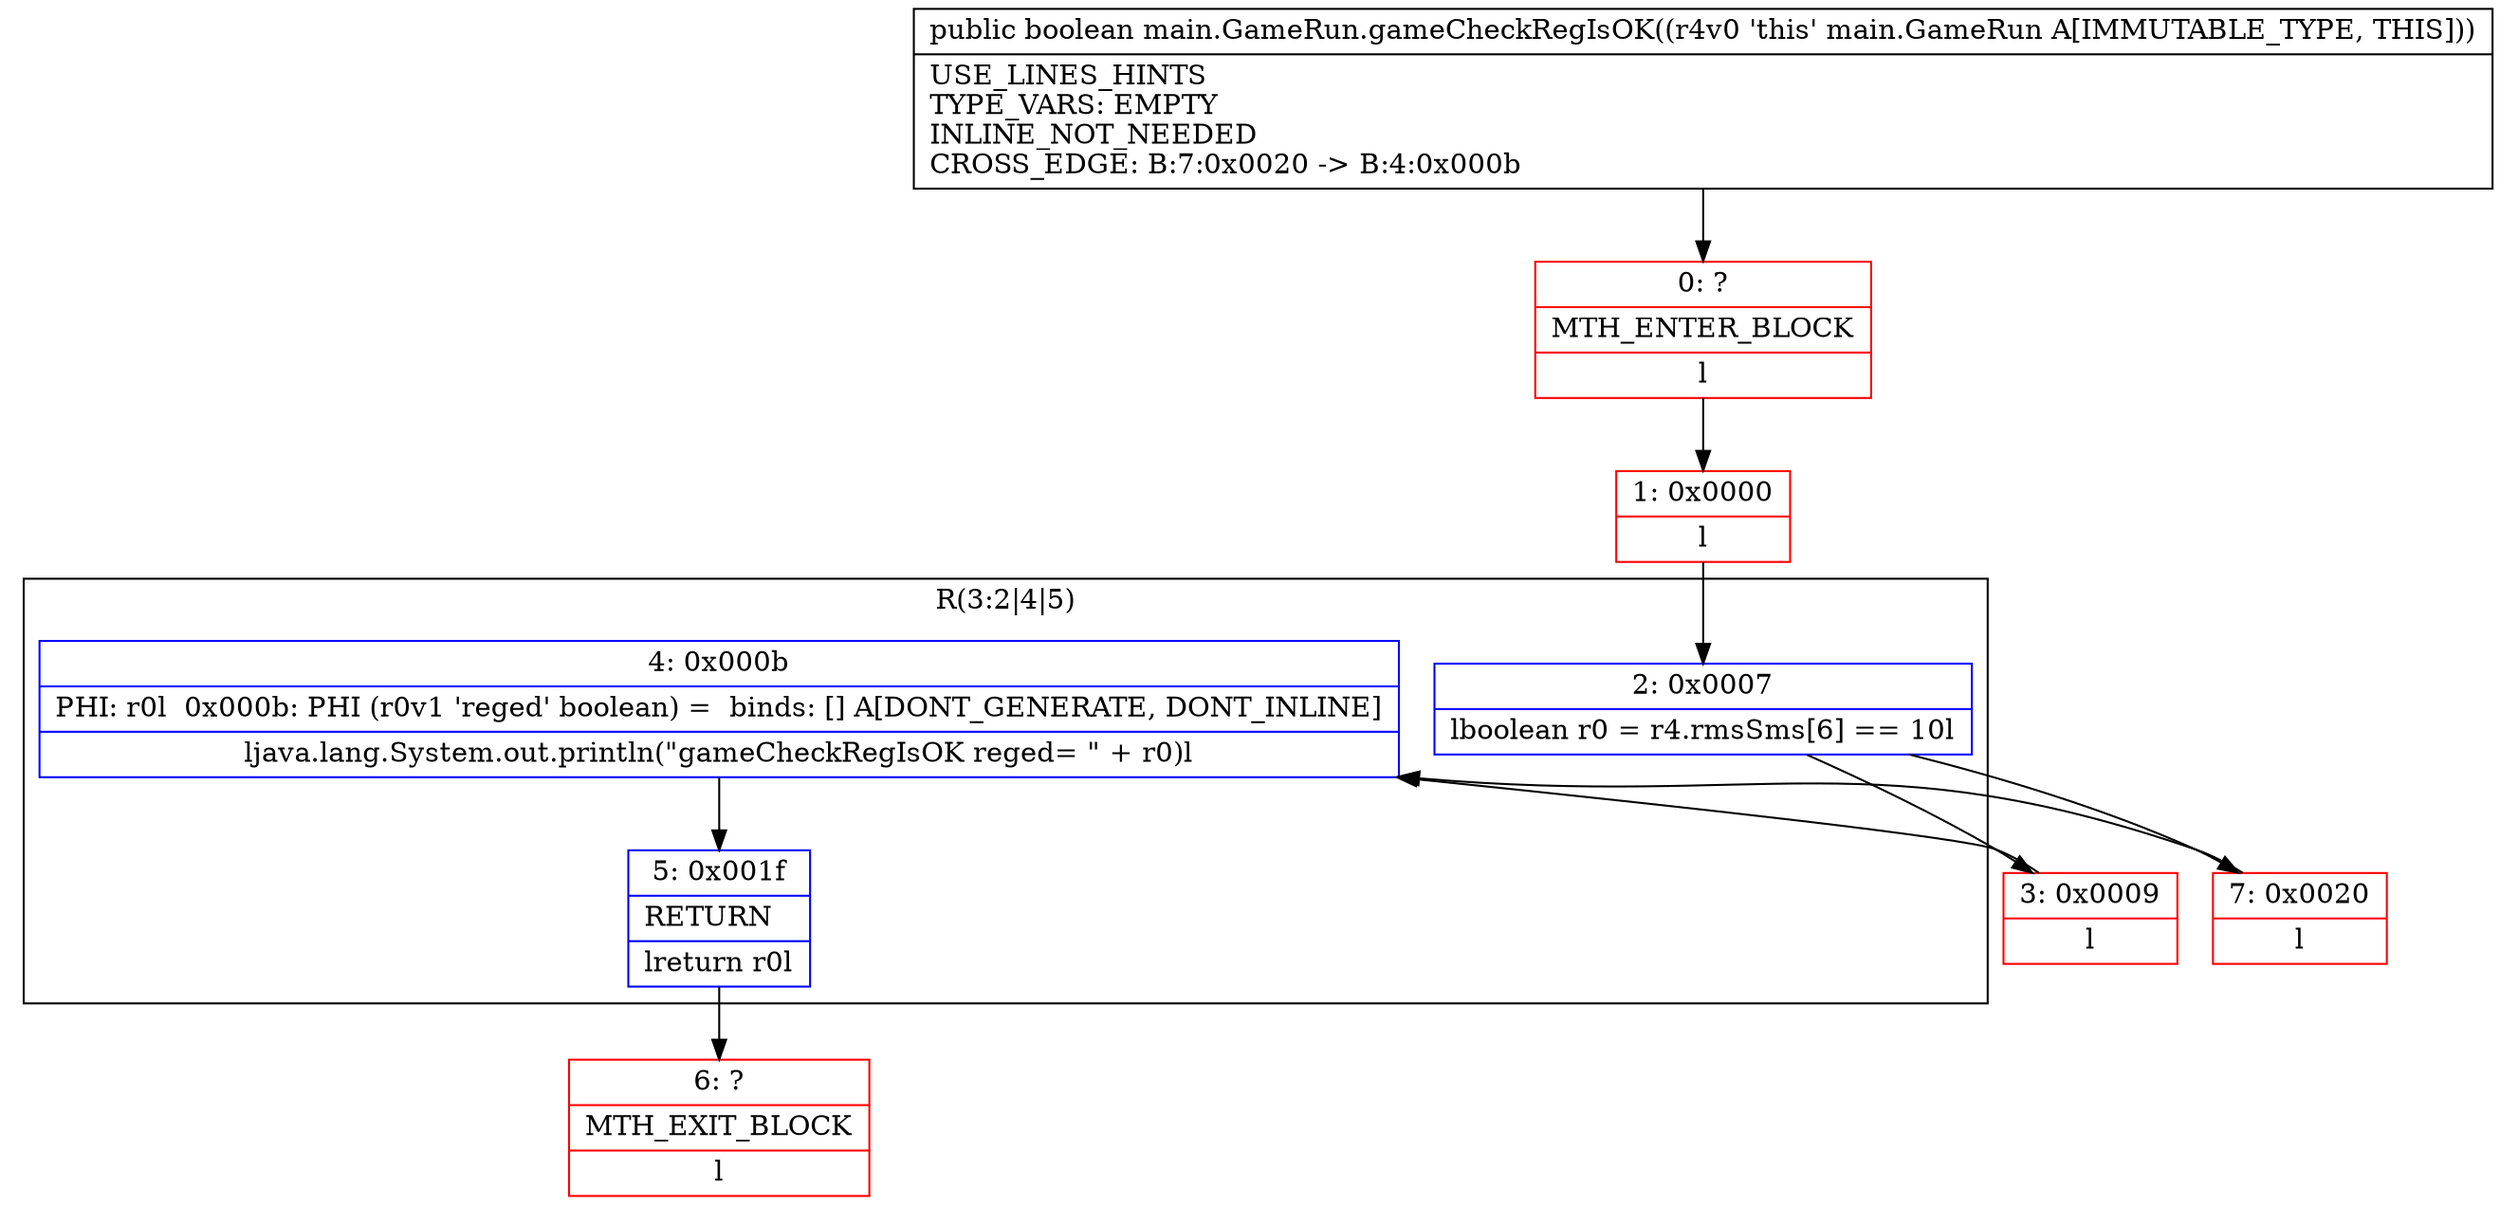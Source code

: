 digraph "CFG formain.GameRun.gameCheckRegIsOK()Z" {
subgraph cluster_Region_1785572140 {
label = "R(3:2|4|5)";
node [shape=record,color=blue];
Node_2 [shape=record,label="{2\:\ 0x0007|lboolean r0 = r4.rmsSms[6] == 10l}"];
Node_4 [shape=record,label="{4\:\ 0x000b|PHI: r0l  0x000b: PHI (r0v1 'reged' boolean) =  binds: [] A[DONT_GENERATE, DONT_INLINE]\l|ljava.lang.System.out.println(\"gameCheckRegIsOK reged= \" + r0)l}"];
Node_5 [shape=record,label="{5\:\ 0x001f|RETURN\l|lreturn r0l}"];
}
Node_0 [shape=record,color=red,label="{0\:\ ?|MTH_ENTER_BLOCK\l|l}"];
Node_1 [shape=record,color=red,label="{1\:\ 0x0000|l}"];
Node_3 [shape=record,color=red,label="{3\:\ 0x0009|l}"];
Node_6 [shape=record,color=red,label="{6\:\ ?|MTH_EXIT_BLOCK\l|l}"];
Node_7 [shape=record,color=red,label="{7\:\ 0x0020|l}"];
MethodNode[shape=record,label="{public boolean main.GameRun.gameCheckRegIsOK((r4v0 'this' main.GameRun A[IMMUTABLE_TYPE, THIS]))  | USE_LINES_HINTS\lTYPE_VARS: EMPTY\lINLINE_NOT_NEEDED\lCROSS_EDGE: B:7:0x0020 \-\> B:4:0x000b\l}"];
MethodNode -> Node_0;
Node_2 -> Node_3;
Node_2 -> Node_7;
Node_4 -> Node_5;
Node_5 -> Node_6;
Node_0 -> Node_1;
Node_1 -> Node_2;
Node_3 -> Node_4;
Node_7 -> Node_4;
}

